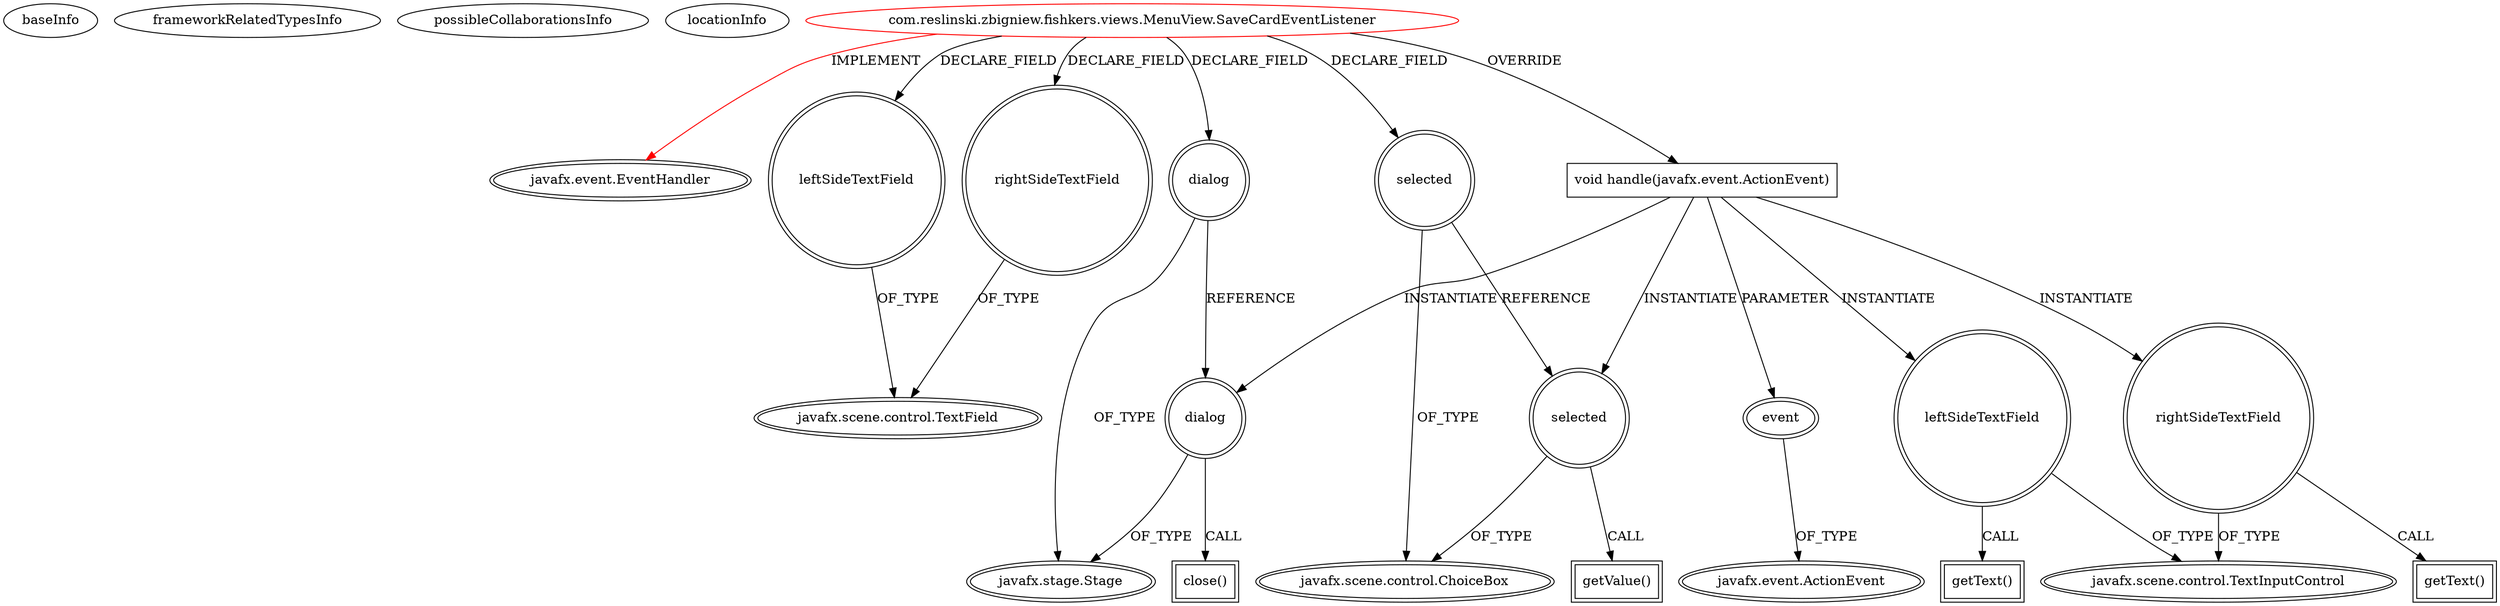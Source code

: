 digraph {
baseInfo[graphId=4032,category="extension_graph",isAnonymous=false,possibleRelation=false]
frameworkRelatedTypesInfo[0="javafx.event.EventHandler"]
possibleCollaborationsInfo[]
locationInfo[projectName="regisik-Fishkers",filePath="/regisik-Fishkers/Fishkers-master/src/com/reslinski/zbigniew/fishkers/views/MenuView.java",contextSignature="SaveCardEventListener",graphId="4032"]
0[label="com.reslinski.zbigniew.fishkers.views.MenuView.SaveCardEventListener",vertexType="ROOT_CLIENT_CLASS_DECLARATION",isFrameworkType=false,color=red]
1[label="javafx.event.EventHandler",vertexType="FRAMEWORK_INTERFACE_TYPE",isFrameworkType=true,peripheries=2]
2[label="dialog",vertexType="FIELD_DECLARATION",isFrameworkType=true,peripheries=2,shape=circle]
3[label="javafx.stage.Stage",vertexType="FRAMEWORK_CLASS_TYPE",isFrameworkType=true,peripheries=2]
4[label="leftSideTextField",vertexType="FIELD_DECLARATION",isFrameworkType=true,peripheries=2,shape=circle]
5[label="javafx.scene.control.TextField",vertexType="FRAMEWORK_CLASS_TYPE",isFrameworkType=true,peripheries=2]
6[label="rightSideTextField",vertexType="FIELD_DECLARATION",isFrameworkType=true,peripheries=2,shape=circle]
8[label="selected",vertexType="FIELD_DECLARATION",isFrameworkType=true,peripheries=2,shape=circle]
9[label="javafx.scene.control.ChoiceBox",vertexType="FRAMEWORK_CLASS_TYPE",isFrameworkType=true,peripheries=2]
10[label="void handle(javafx.event.ActionEvent)",vertexType="OVERRIDING_METHOD_DECLARATION",isFrameworkType=false,shape=box]
11[label="event",vertexType="PARAMETER_DECLARATION",isFrameworkType=true,peripheries=2]
12[label="javafx.event.ActionEvent",vertexType="FRAMEWORK_CLASS_TYPE",isFrameworkType=true,peripheries=2]
13[label="selected",vertexType="VARIABLE_EXPRESION",isFrameworkType=true,peripheries=2,shape=circle]
14[label="getValue()",vertexType="INSIDE_CALL",isFrameworkType=true,peripheries=2,shape=box]
16[label="leftSideTextField",vertexType="VARIABLE_EXPRESION",isFrameworkType=true,peripheries=2,shape=circle]
18[label="javafx.scene.control.TextInputControl",vertexType="FRAMEWORK_CLASS_TYPE",isFrameworkType=true,peripheries=2]
17[label="getText()",vertexType="INSIDE_CALL",isFrameworkType=true,peripheries=2,shape=box]
19[label="rightSideTextField",vertexType="VARIABLE_EXPRESION",isFrameworkType=true,peripheries=2,shape=circle]
20[label="getText()",vertexType="INSIDE_CALL",isFrameworkType=true,peripheries=2,shape=box]
22[label="dialog",vertexType="VARIABLE_EXPRESION",isFrameworkType=true,peripheries=2,shape=circle]
23[label="close()",vertexType="INSIDE_CALL",isFrameworkType=true,peripheries=2,shape=box]
0->1[label="IMPLEMENT",color=red]
0->2[label="DECLARE_FIELD"]
2->3[label="OF_TYPE"]
0->4[label="DECLARE_FIELD"]
4->5[label="OF_TYPE"]
0->6[label="DECLARE_FIELD"]
6->5[label="OF_TYPE"]
0->8[label="DECLARE_FIELD"]
8->9[label="OF_TYPE"]
0->10[label="OVERRIDE"]
11->12[label="OF_TYPE"]
10->11[label="PARAMETER"]
10->13[label="INSTANTIATE"]
8->13[label="REFERENCE"]
13->9[label="OF_TYPE"]
13->14[label="CALL"]
10->16[label="INSTANTIATE"]
16->18[label="OF_TYPE"]
16->17[label="CALL"]
10->19[label="INSTANTIATE"]
19->18[label="OF_TYPE"]
19->20[label="CALL"]
10->22[label="INSTANTIATE"]
2->22[label="REFERENCE"]
22->3[label="OF_TYPE"]
22->23[label="CALL"]
}
